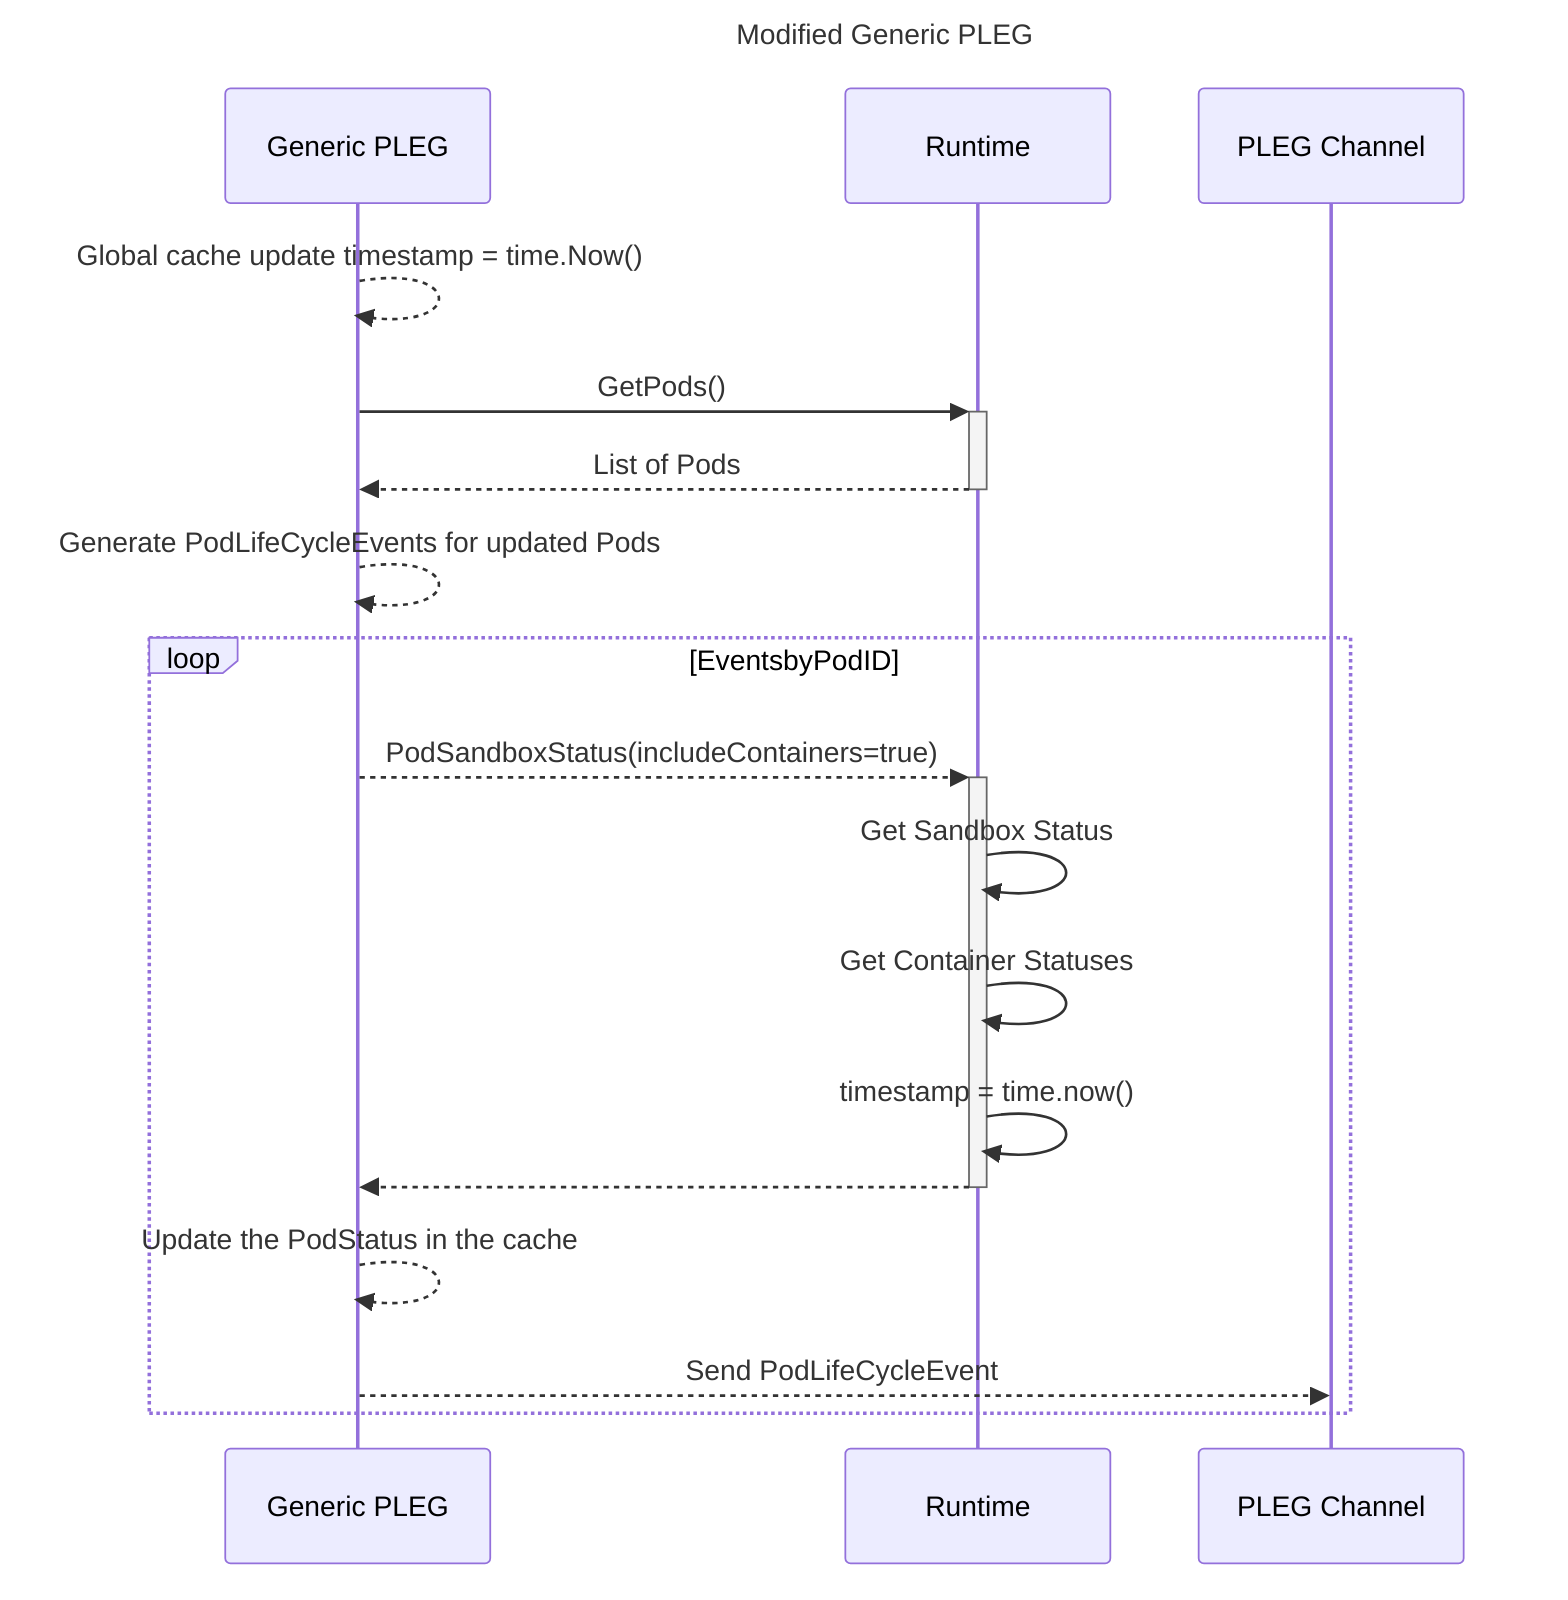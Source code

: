 sequenceDiagram
    Title: Modified Generic PLEG
    Generic PLEG-->>Generic PLEG: Global cache update timestamp = time.Now()
    Generic PLEG->>+Runtime: GetPods()
    Runtime-->>-Generic PLEG: List of Pods
    Generic PLEG-->>Generic PLEG: Generate PodLifeCycleEvents for updated Pods
    loop EventsbyPodID
        Generic PLEG-->>+Runtime: PodSandboxStatus(includeContainers=true)
        Runtime->>Runtime: Get Sandbox Status
        Runtime->>Runtime: Get Container Statuses
        Runtime->>Runtime: timestamp = time.now()
        Runtime-->>-Generic PLEG:
        Generic PLEG-->>Generic PLEG: Update the PodStatus in the cache
        Generic PLEG-->>PLEG Channel: Send PodLifeCycleEvent
    end